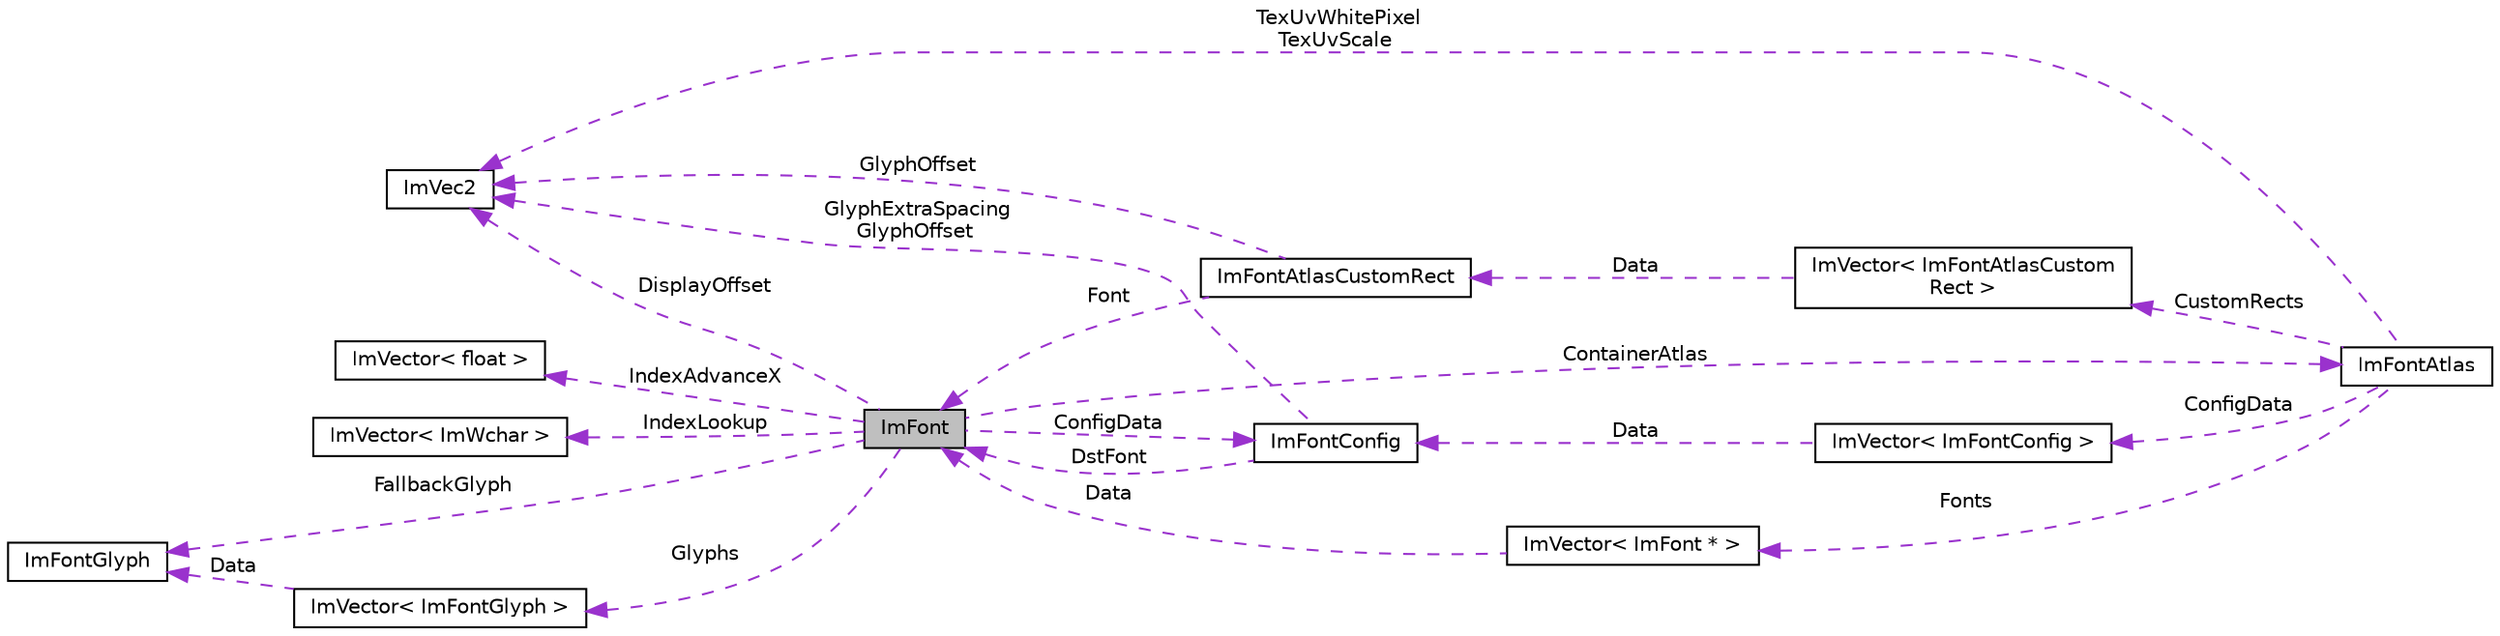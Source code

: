 digraph "ImFont"
{
 // LATEX_PDF_SIZE
  edge [fontname="Helvetica",fontsize="10",labelfontname="Helvetica",labelfontsize="10"];
  node [fontname="Helvetica",fontsize="10",shape=record];
  rankdir="LR";
  Node1 [label="ImFont",height=0.2,width=0.4,color="black", fillcolor="grey75", style="filled", fontcolor="black",tooltip=" "];
  Node2 -> Node1 [dir="back",color="darkorchid3",fontsize="10",style="dashed",label=" Glyphs" ,fontname="Helvetica"];
  Node2 [label="ImVector\< ImFontGlyph \>",height=0.2,width=0.4,color="black", fillcolor="white", style="filled",URL="$struct_im_vector.html",tooltip=" "];
  Node3 -> Node2 [dir="back",color="darkorchid3",fontsize="10",style="dashed",label=" Data" ,fontname="Helvetica"];
  Node3 [label="ImFontGlyph",height=0.2,width=0.4,color="black", fillcolor="white", style="filled",URL="$struct_im_font_glyph.html",tooltip=" "];
  Node4 -> Node1 [dir="back",color="darkorchid3",fontsize="10",style="dashed",label=" DisplayOffset" ,fontname="Helvetica"];
  Node4 [label="ImVec2",height=0.2,width=0.4,color="black", fillcolor="white", style="filled",URL="$struct_im_vec2.html",tooltip=" "];
  Node5 -> Node1 [dir="back",color="darkorchid3",fontsize="10",style="dashed",label=" ConfigData" ,fontname="Helvetica"];
  Node5 [label="ImFontConfig",height=0.2,width=0.4,color="black", fillcolor="white", style="filled",URL="$struct_im_font_config.html",tooltip=" "];
  Node4 -> Node5 [dir="back",color="darkorchid3",fontsize="10",style="dashed",label=" GlyphExtraSpacing\nGlyphOffset" ,fontname="Helvetica"];
  Node1 -> Node5 [dir="back",color="darkorchid3",fontsize="10",style="dashed",label=" DstFont" ,fontname="Helvetica"];
  Node3 -> Node1 [dir="back",color="darkorchid3",fontsize="10",style="dashed",label=" FallbackGlyph" ,fontname="Helvetica"];
  Node6 -> Node1 [dir="back",color="darkorchid3",fontsize="10",style="dashed",label=" ContainerAtlas" ,fontname="Helvetica"];
  Node6 [label="ImFontAtlas",height=0.2,width=0.4,color="black", fillcolor="white", style="filled",URL="$struct_im_font_atlas.html",tooltip=" "];
  Node7 -> Node6 [dir="back",color="darkorchid3",fontsize="10",style="dashed",label=" Fonts" ,fontname="Helvetica"];
  Node7 [label="ImVector\< ImFont * \>",height=0.2,width=0.4,color="black", fillcolor="white", style="filled",URL="$struct_im_vector.html",tooltip=" "];
  Node1 -> Node7 [dir="back",color="darkorchid3",fontsize="10",style="dashed",label=" Data" ,fontname="Helvetica"];
  Node4 -> Node6 [dir="back",color="darkorchid3",fontsize="10",style="dashed",label=" TexUvWhitePixel\nTexUvScale" ,fontname="Helvetica"];
  Node8 -> Node6 [dir="back",color="darkorchid3",fontsize="10",style="dashed",label=" ConfigData" ,fontname="Helvetica"];
  Node8 [label="ImVector\< ImFontConfig \>",height=0.2,width=0.4,color="black", fillcolor="white", style="filled",URL="$struct_im_vector.html",tooltip=" "];
  Node5 -> Node8 [dir="back",color="darkorchid3",fontsize="10",style="dashed",label=" Data" ,fontname="Helvetica"];
  Node9 -> Node6 [dir="back",color="darkorchid3",fontsize="10",style="dashed",label=" CustomRects" ,fontname="Helvetica"];
  Node9 [label="ImVector\< ImFontAtlasCustom\lRect \>",height=0.2,width=0.4,color="black", fillcolor="white", style="filled",URL="$struct_im_vector.html",tooltip=" "];
  Node10 -> Node9 [dir="back",color="darkorchid3",fontsize="10",style="dashed",label=" Data" ,fontname="Helvetica"];
  Node10 [label="ImFontAtlasCustomRect",height=0.2,width=0.4,color="black", fillcolor="white", style="filled",URL="$struct_im_font_atlas_custom_rect.html",tooltip=" "];
  Node4 -> Node10 [dir="back",color="darkorchid3",fontsize="10",style="dashed",label=" GlyphOffset" ,fontname="Helvetica"];
  Node1 -> Node10 [dir="back",color="darkorchid3",fontsize="10",style="dashed",label=" Font" ,fontname="Helvetica"];
  Node11 -> Node1 [dir="back",color="darkorchid3",fontsize="10",style="dashed",label=" IndexAdvanceX" ,fontname="Helvetica"];
  Node11 [label="ImVector\< float \>",height=0.2,width=0.4,color="black", fillcolor="white", style="filled",URL="$struct_im_vector.html",tooltip=" "];
  Node12 -> Node1 [dir="back",color="darkorchid3",fontsize="10",style="dashed",label=" IndexLookup" ,fontname="Helvetica"];
  Node12 [label="ImVector\< ImWchar \>",height=0.2,width=0.4,color="black", fillcolor="white", style="filled",URL="$struct_im_vector.html",tooltip=" "];
}
